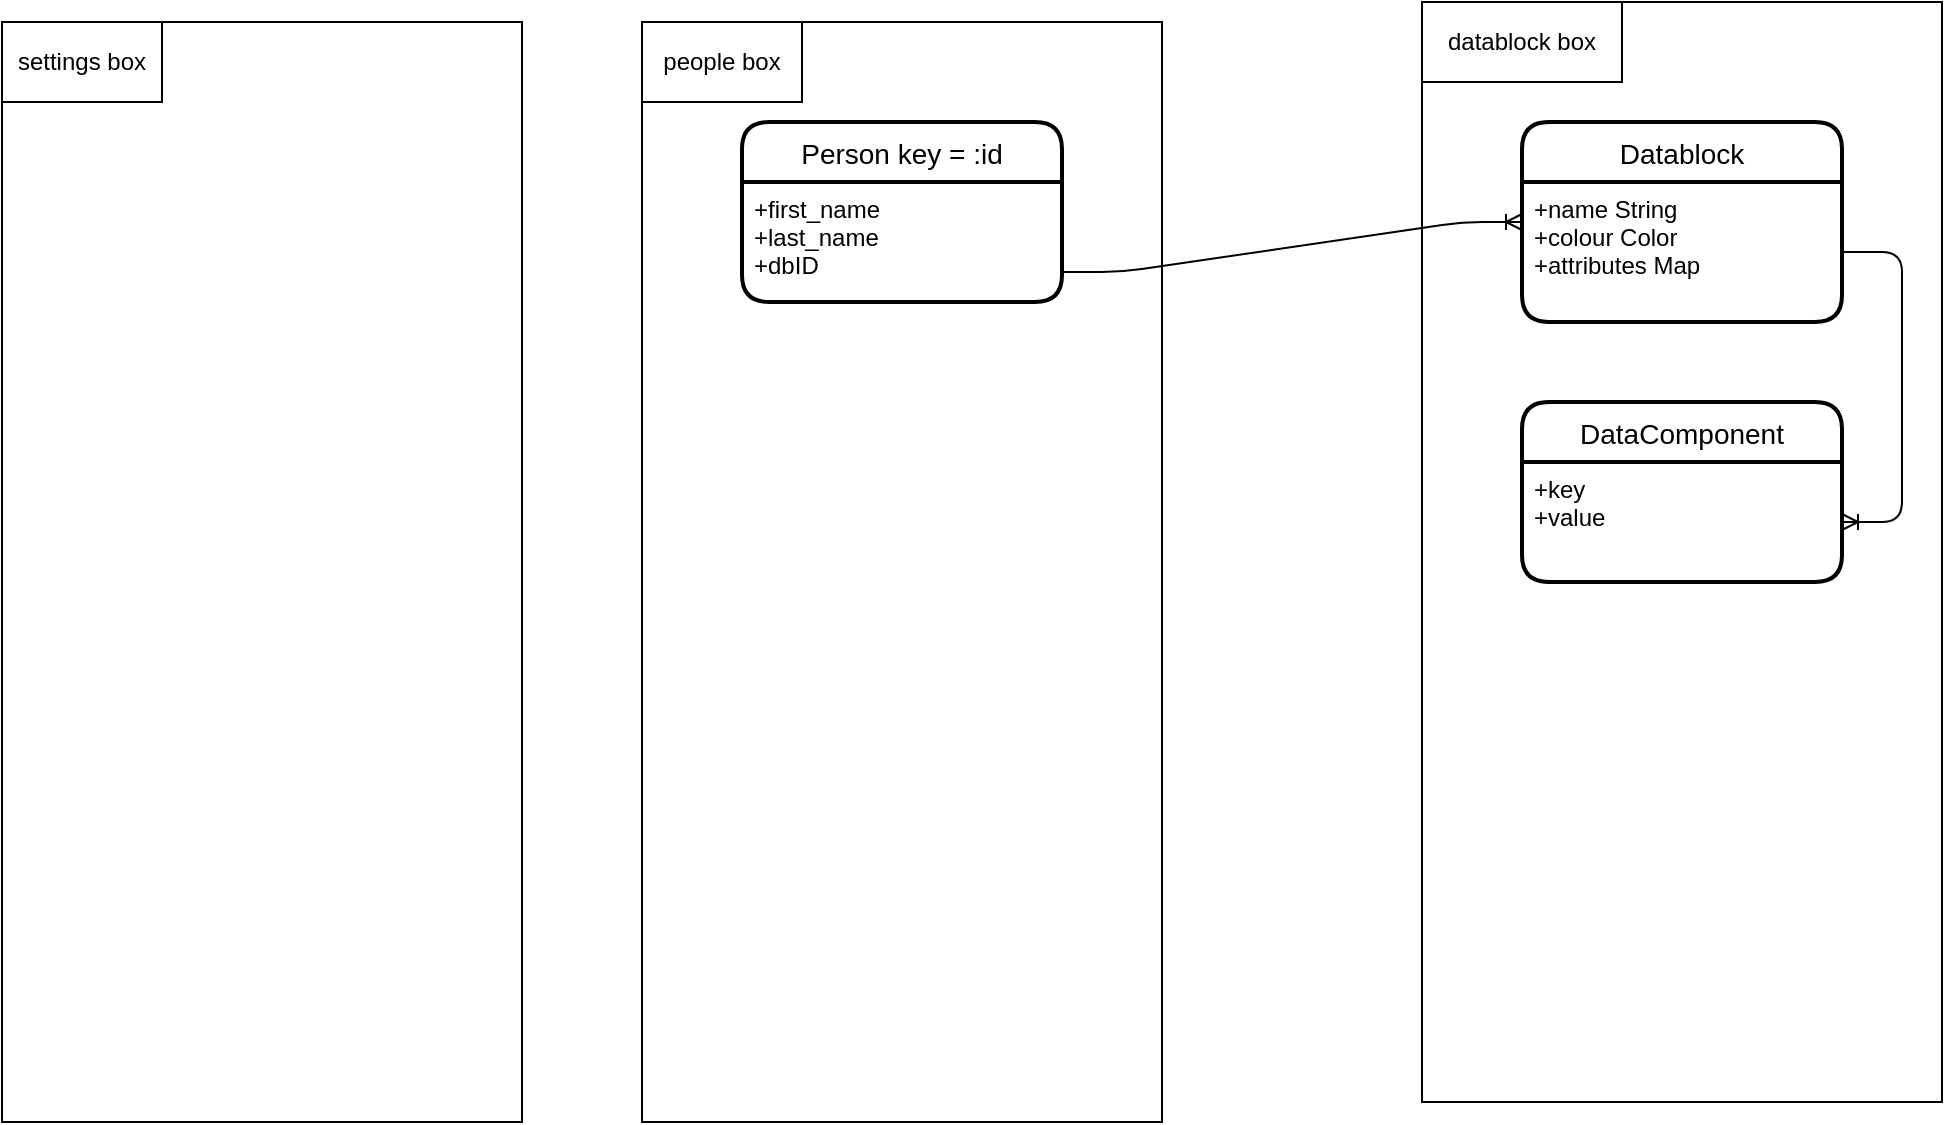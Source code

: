 <mxfile version="13.8.8" type="github" pages="2">
  <diagram id="tumvjpiRp1YmuoPPvX5n" name="no-sql database design">
    <mxGraphModel dx="2249" dy="772" grid="1" gridSize="10" guides="1" tooltips="1" connect="1" arrows="1" fold="1" page="1" pageScale="1" pageWidth="827" pageHeight="1169" math="0" shadow="0">
      <root>
        <mxCell id="0" />
        <mxCell id="1" parent="0" />
        <mxCell id="mQpEe6tUVRKGyS8-SNBs-10" value="" style="rounded=0;whiteSpace=wrap;html=1;movable=0;resizable=0;rotatable=0;deletable=0;editable=0;connectable=0;" parent="1" vertex="1">
          <mxGeometry x="420" y="130" width="260" height="550" as="geometry" />
        </mxCell>
        <mxCell id="mQpEe6tUVRKGyS8-SNBs-4" value="" style="rounded=0;whiteSpace=wrap;html=1;" parent="1" vertex="1">
          <mxGeometry x="30" y="140" width="260" height="550" as="geometry" />
        </mxCell>
        <mxCell id="mQpEe6tUVRKGyS8-SNBs-5" value="people box" style="rounded=0;whiteSpace=wrap;html=1;" parent="1" vertex="1">
          <mxGeometry x="30" y="140" width="80" height="40" as="geometry" />
        </mxCell>
        <mxCell id="mQpEe6tUVRKGyS8-SNBs-7" value="datablock box" style="rounded=0;whiteSpace=wrap;html=1;" parent="1" vertex="1">
          <mxGeometry x="420" y="130" width="100" height="40" as="geometry" />
        </mxCell>
        <mxCell id="mQpEe6tUVRKGyS8-SNBs-8" value="Datablock" style="swimlane;childLayout=stackLayout;horizontal=1;startSize=30;horizontalStack=0;rounded=1;fontSize=14;fontStyle=0;strokeWidth=2;resizeParent=0;resizeLast=1;shadow=0;dashed=0;align=center;" parent="1" vertex="1">
          <mxGeometry x="470" y="190" width="160" height="100" as="geometry" />
        </mxCell>
        <mxCell id="mQpEe6tUVRKGyS8-SNBs-9" value="+name String&#xa;+colour Color&#xa;+attributes Map" style="align=left;strokeColor=none;fillColor=none;spacingLeft=4;fontSize=12;verticalAlign=top;resizable=0;rotatable=0;part=1;" parent="mQpEe6tUVRKGyS8-SNBs-8" vertex="1">
          <mxGeometry y="30" width="160" height="70" as="geometry" />
        </mxCell>
        <mxCell id="mQpEe6tUVRKGyS8-SNBs-1" value="Person key = :id" style="swimlane;childLayout=stackLayout;horizontal=1;startSize=30;horizontalStack=0;rounded=1;fontSize=14;fontStyle=0;strokeWidth=2;resizeParent=0;resizeLast=1;shadow=0;dashed=0;align=center;" parent="1" vertex="1">
          <mxGeometry x="80" y="190" width="160" height="90" as="geometry" />
        </mxCell>
        <mxCell id="mQpEe6tUVRKGyS8-SNBs-2" value="+first_name&#xa;+last_name&#xa;+dbID" style="align=left;strokeColor=none;fillColor=none;spacingLeft=4;fontSize=12;verticalAlign=top;resizable=0;rotatable=0;part=1;" parent="mQpEe6tUVRKGyS8-SNBs-1" vertex="1">
          <mxGeometry y="30" width="160" height="60" as="geometry" />
        </mxCell>
        <mxCell id="mQpEe6tUVRKGyS8-SNBs-12" value="DataComponent" style="swimlane;childLayout=stackLayout;horizontal=1;startSize=30;horizontalStack=0;rounded=1;fontSize=14;fontStyle=0;strokeWidth=2;resizeParent=0;resizeLast=1;shadow=0;dashed=0;align=center;" parent="1" vertex="1">
          <mxGeometry x="470" y="330" width="160" height="90" as="geometry">
            <mxRectangle x="470" y="330" width="130" height="30" as="alternateBounds" />
          </mxGeometry>
        </mxCell>
        <mxCell id="mQpEe6tUVRKGyS8-SNBs-13" value="+key&#xa;+value" style="align=left;strokeColor=none;fillColor=none;spacingLeft=4;fontSize=12;verticalAlign=top;resizable=0;rotatable=0;part=1;" parent="mQpEe6tUVRKGyS8-SNBs-12" vertex="1">
          <mxGeometry y="30" width="160" height="60" as="geometry" />
        </mxCell>
        <mxCell id="AghAwRDaUWX8fnEZP51t-1" value="" style="edgeStyle=entityRelationEdgeStyle;fontSize=12;html=1;endArrow=ERoneToMany;entryX=0;entryY=0.5;entryDx=0;entryDy=0;exitX=1;exitY=0.75;exitDx=0;exitDy=0;" parent="1" source="mQpEe6tUVRKGyS8-SNBs-2" target="mQpEe6tUVRKGyS8-SNBs-8" edge="1">
          <mxGeometry width="100" height="100" relative="1" as="geometry">
            <mxPoint x="290" y="410" as="sourcePoint" />
            <mxPoint x="390" y="310" as="targetPoint" />
          </mxGeometry>
        </mxCell>
        <mxCell id="AghAwRDaUWX8fnEZP51t-2" value="" style="edgeStyle=entityRelationEdgeStyle;fontSize=12;html=1;endArrow=ERoneToMany;exitX=1;exitY=0.5;exitDx=0;exitDy=0;" parent="1" source="mQpEe6tUVRKGyS8-SNBs-9" target="mQpEe6tUVRKGyS8-SNBs-13" edge="1">
          <mxGeometry width="100" height="100" relative="1" as="geometry">
            <mxPoint x="240" y="420.0" as="sourcePoint" />
            <mxPoint x="750" y="410" as="targetPoint" />
          </mxGeometry>
        </mxCell>
        <mxCell id="AghAwRDaUWX8fnEZP51t-9" value="" style="rounded=0;whiteSpace=wrap;html=1;" parent="1" vertex="1">
          <mxGeometry x="-290" y="140" width="260" height="550" as="geometry" />
        </mxCell>
        <mxCell id="AghAwRDaUWX8fnEZP51t-10" value="settings box" style="rounded=0;whiteSpace=wrap;html=1;" parent="1" vertex="1">
          <mxGeometry x="-290" y="140" width="80" height="40" as="geometry" />
        </mxCell>
      </root>
    </mxGraphModel>
  </diagram>
  <diagram id="lfDsm-KZ88zXppBn9s3G" name="mobile storyboard">
    <mxGraphModel dx="1186" dy="853" grid="1" gridSize="10" guides="1" tooltips="1" connect="1" arrows="1" fold="1" page="1" pageScale="1" pageWidth="827" pageHeight="1169" math="0" shadow="0">
      <root>
        <mxCell id="6_1UU9zdQ9Lidq-6BpJZ-0" />
        <mxCell id="6_1UU9zdQ9Lidq-6BpJZ-1" parent="6_1UU9zdQ9Lidq-6BpJZ-0" />
        <mxCell id="6_1UU9zdQ9Lidq-6BpJZ-9" value="" style="shape=mxgraph.mockup.containers.marginRect;rectMarginTop=10;strokeColor=#666666;strokeWidth=1;dashed=0;rounded=1;arcSize=5;recursiveResize=0;movable=0;resizable=0;rotatable=0;deletable=0;editable=0;connectable=0;" vertex="1" parent="6_1UU9zdQ9Lidq-6BpJZ-1">
          <mxGeometry x="100" y="40" width="230" height="410" as="geometry" />
        </mxCell>
        <mxCell id="6_1UU9zdQ9Lidq-6BpJZ-10" value="Index screen" style="shape=rect;strokeColor=none;fillColor=#008cff;strokeWidth=1;dashed=0;rounded=1;arcSize=20;fontColor=#ffffff;fontSize=17;spacing=2;spacingTop=-2;align=left;autosize=1;spacingLeft=4;resizeWidth=0;resizeHeight=0;perimeter=none;" vertex="1" parent="6_1UU9zdQ9Lidq-6BpJZ-9">
          <mxGeometry x="5" width="120" height="30" as="geometry" />
        </mxCell>
        <mxCell id="6_1UU9zdQ9Lidq-6BpJZ-4" value="" style="strokeWidth=1;shadow=0;dashed=0;align=center;html=1;shape=mxgraph.mockup.containers.rrect;rSize=0;strokeColor=#666666;" vertex="1" parent="6_1UU9zdQ9Lidq-6BpJZ-9">
          <mxGeometry x="17.13" y="50" width="195.74" height="345" as="geometry" />
        </mxCell>
        <mxCell id="6_1UU9zdQ9Lidq-6BpJZ-5" value="Group 1" style="strokeColor=inherit;fillColor=inherit;gradientColor=inherit;strokeWidth=1;shadow=0;dashed=0;align=center;html=1;shape=mxgraph.mockup.containers.rrect;rSize=0;fontSize=17;fontColor=#666666;fontStyle=1;resizeWidth=1;" vertex="1" parent="6_1UU9zdQ9Lidq-6BpJZ-4">
          <mxGeometry width="195.74" height="26" relative="1" as="geometry" />
        </mxCell>
        <mxCell id="6_1UU9zdQ9Lidq-6BpJZ-6" value="Group 2" style="strokeColor=inherit;fillColor=inherit;gradientColor=inherit;strokeWidth=1;shadow=0;dashed=0;align=center;html=1;shape=mxgraph.mockup.containers.rrect;rSize=0;fontSize=17;fontColor=#666666;fontStyle=1;resizeWidth=1;" vertex="1" parent="6_1UU9zdQ9Lidq-6BpJZ-4">
          <mxGeometry width="195.74" height="26" relative="1" as="geometry">
            <mxPoint y="26" as="offset" />
          </mxGeometry>
        </mxCell>
        <mxCell id="6_1UU9zdQ9Lidq-6BpJZ-7" value="Group 3" style="strokeWidth=1;shadow=0;dashed=0;align=center;html=1;shape=mxgraph.mockup.containers.rrect;rSize=0;fontSize=17;fontColor=#ffffff;fontStyle=1;fillColor=#008cff;strokeColor=#008cff;resizeWidth=1;" vertex="1" parent="6_1UU9zdQ9Lidq-6BpJZ-4">
          <mxGeometry width="195.74" height="26" relative="1" as="geometry">
            <mxPoint y="52" as="offset" />
          </mxGeometry>
        </mxCell>
        <mxCell id="6_1UU9zdQ9Lidq-6BpJZ-13" value="" style="html=1;verticalLabelPosition=bottom;align=center;labelBackgroundColor=#ffffff;verticalAlign=top;strokeWidth=2;strokeColor=#0080F0;shadow=0;dashed=0;shape=mxgraph.ios7.icons.add;" vertex="1" parent="6_1UU9zdQ9Lidq-6BpJZ-4">
          <mxGeometry x="162.87" y="310" width="30" height="30" as="geometry" />
        </mxCell>
        <mxCell id="6_1UU9zdQ9Lidq-6BpJZ-21" value="Some default&#xa;dialog&#xa;text." style="strokeWidth=1;shadow=0;dashed=0;align=center;html=1;shape=mxgraph.mockup.containers.rrect;rSize=0;strokeColor=#666666;fontColor=#666666;fontSize=17;verticalAlign=top;whiteSpace=wrap;fillColor=#ffffff;spacingTop=32;" vertex="1" parent="6_1UU9zdQ9Lidq-6BpJZ-1">
          <mxGeometry x="370" y="475" width="140" height="220" as="geometry" />
        </mxCell>
        <mxCell id="6_1UU9zdQ9Lidq-6BpJZ-22" value="Add person" style="strokeWidth=1;shadow=0;dashed=0;align=center;html=1;shape=mxgraph.mockup.containers.rrect;rSize=0;fontSize=17;fontColor=#666666;strokeColor=#666666;align=left;spacingLeft=8;fillColor=none;resizeWidth=1;" vertex="1" parent="6_1UU9zdQ9Lidq-6BpJZ-21">
          <mxGeometry width="140" height="30" relative="1" as="geometry" />
        </mxCell>
        <mxCell id="6_1UU9zdQ9Lidq-6BpJZ-24" value="Cancel" style="strokeWidth=1;shadow=0;dashed=0;align=center;html=1;shape=mxgraph.mockup.containers.rrect;rSize=0;fontSize=16;fontColor=#666666;strokeColor=#c4c4c4;whiteSpace=wrap;fillColor=none;" vertex="1" parent="6_1UU9zdQ9Lidq-6BpJZ-21">
          <mxGeometry x="0.25" y="1" width="90" height="25" relative="1" as="geometry">
            <mxPoint x="-10" y="-33" as="offset" />
          </mxGeometry>
        </mxCell>
        <mxCell id="6_1UU9zdQ9Lidq-6BpJZ-26" style="edgeStyle=orthogonalEdgeStyle;rounded=0;orthogonalLoop=1;jettySize=auto;html=1;entryX=0.007;entryY=0.559;entryDx=0;entryDy=0;entryPerimeter=0;" edge="1" parent="6_1UU9zdQ9Lidq-6BpJZ-1" source="6_1UU9zdQ9Lidq-6BpJZ-13" target="6_1UU9zdQ9Lidq-6BpJZ-21">
          <mxGeometry relative="1" as="geometry" />
        </mxCell>
        <mxCell id="6_1UU9zdQ9Lidq-6BpJZ-27" value="" style="shape=mxgraph.mockup.containers.marginRect;rectMarginTop=10;strokeColor=#666666;strokeWidth=1;dashed=0;rounded=1;arcSize=5;recursiveResize=0;movable=1;resizable=1;rotatable=1;deletable=1;editable=1;connectable=1;" vertex="1" parent="6_1UU9zdQ9Lidq-6BpJZ-1">
          <mxGeometry x="480" y="30" width="230" height="420" as="geometry" />
        </mxCell>
        <mxCell id="6_1UU9zdQ9Lidq-6BpJZ-28" value="ProfileView" style="shape=rect;strokeColor=none;fillColor=#008cff;strokeWidth=1;dashed=0;rounded=1;arcSize=20;fontColor=#ffffff;fontSize=17;spacing=2;spacingTop=-2;align=left;autosize=1;spacingLeft=4;resizeWidth=0;resizeHeight=0;perimeter=none;" vertex="1" parent="6_1UU9zdQ9Lidq-6BpJZ-27">
          <mxGeometry x="5" width="110" height="30" as="geometry" />
        </mxCell>
        <mxCell id="6_1UU9zdQ9Lidq-6BpJZ-35" value="Profile display" style="rounded=1;whiteSpace=wrap;html=1;" vertex="1" parent="6_1UU9zdQ9Lidq-6BpJZ-27">
          <mxGeometry x="20" y="60" width="190" height="110" as="geometry" />
        </mxCell>
        <mxCell id="6_1UU9zdQ9Lidq-6BpJZ-36" value="Profile display" style="rounded=1;whiteSpace=wrap;html=1;" vertex="1" parent="6_1UU9zdQ9Lidq-6BpJZ-27">
          <mxGeometry x="20" y="180" width="190" height="110" as="geometry" />
        </mxCell>
        <mxCell id="6_1UU9zdQ9Lidq-6BpJZ-37" value="Profile display" style="rounded=1;whiteSpace=wrap;html=1;" vertex="1" parent="6_1UU9zdQ9Lidq-6BpJZ-27">
          <mxGeometry x="20" y="300" width="190" height="110" as="geometry" />
        </mxCell>
        <mxCell id="6_1UU9zdQ9Lidq-6BpJZ-34" style="edgeStyle=orthogonalEdgeStyle;rounded=0;orthogonalLoop=1;jettySize=auto;html=1;entryX=0;entryY=0.28;entryDx=0;entryDy=0;entryPerimeter=0;" edge="1" parent="6_1UU9zdQ9Lidq-6BpJZ-1" source="6_1UU9zdQ9Lidq-6BpJZ-7" target="6_1UU9zdQ9Lidq-6BpJZ-27">
          <mxGeometry relative="1" as="geometry" />
        </mxCell>
      </root>
    </mxGraphModel>
  </diagram>
</mxfile>
